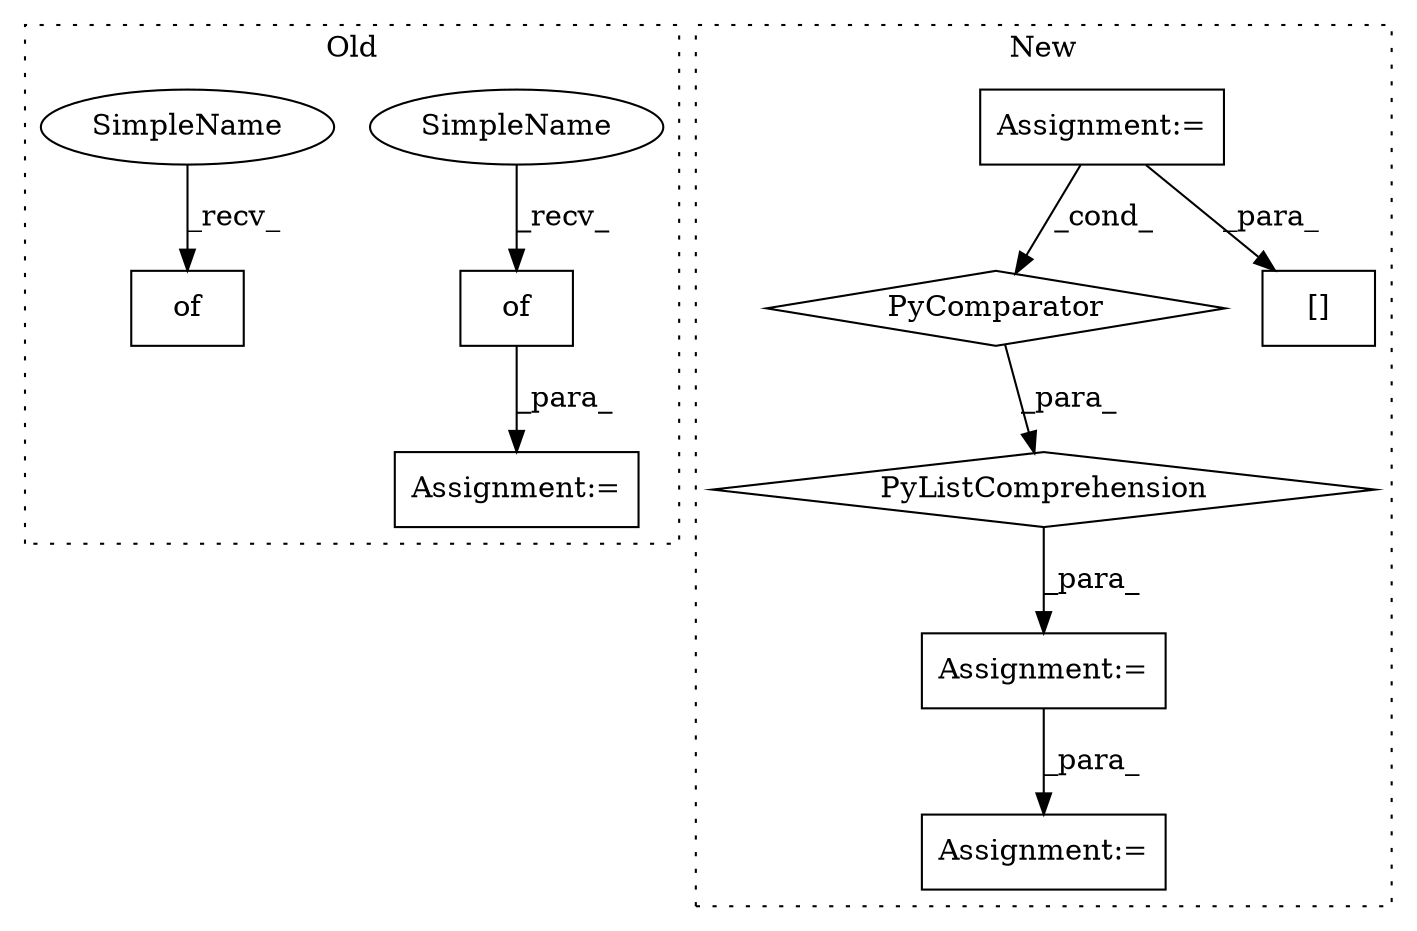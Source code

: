 digraph G {
subgraph cluster0 {
1 [label="of" a="32" s="2296,2319" l="3,1" shape="box"];
6 [label="Assignment:=" a="7" s="2404,2502" l="61,2" shape="box"];
9 [label="of" a="32" s="2390" l="4" shape="box"];
10 [label="SimpleName" a="42" s="2292" l="3" shape="ellipse"];
11 [label="SimpleName" a="42" s="2386" l="3" shape="ellipse"];
label = "Old";
style="dotted";
}
subgraph cluster1 {
2 [label="PyListComprehension" a="109" s="2282" l="209" shape="diamond"];
3 [label="PyComparator" a="113" s="2458" l="25" shape="diamond"];
4 [label="Assignment:=" a="7" s="2458" l="25" shape="box"];
5 [label="Assignment:=" a="7" s="2520,2628" l="57,2" shape="box"];
7 [label="Assignment:=" a="7" s="2268" l="14" shape="box"];
8 [label="[]" a="2" s="2365,2383" l="17,1" shape="box"];
label = "New";
style="dotted";
}
1 -> 6 [label="_para_"];
2 -> 7 [label="_para_"];
3 -> 2 [label="_para_"];
4 -> 3 [label="_cond_"];
4 -> 8 [label="_para_"];
7 -> 5 [label="_para_"];
10 -> 1 [label="_recv_"];
11 -> 9 [label="_recv_"];
}